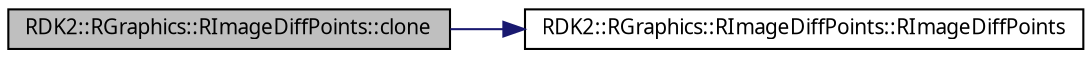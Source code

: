 digraph G
{
  edge [fontname="FreeSans.ttf",fontsize=10,labelfontname="FreeSans.ttf",labelfontsize=10];
  node [fontname="FreeSans.ttf",fontsize=10,shape=record];
  rankdir=LR;
  Node1 [label="RDK2::RGraphics::RImageDiffPoints::clone",height=0.2,width=0.4,color="black", fillcolor="grey75", style="filled" fontcolor="black"];
  Node1 -> Node2 [color="midnightblue",fontsize=10,style="solid",fontname="FreeSans.ttf"];
  Node2 [label="RDK2::RGraphics::RImageDiffPoints::RImageDiffPoints",height=0.2,width=0.4,color="black", fillcolor="white", style="filled",URL="$struct_r_d_k2_1_1_r_graphics_1_1_r_image_diff_points.html#80e3c21a23f2340bfca64378490a3afd"];
}
